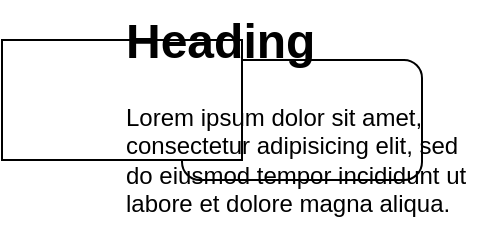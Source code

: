 <mxfile version="24.4.8" type="github">
  <diagram name="第 1 页" id="_S51lfxe9kVxv10aLtkj">
    <mxGraphModel dx="1242" dy="857" grid="1" gridSize="10" guides="1" tooltips="1" connect="1" arrows="1" fold="1" page="1" pageScale="1" pageWidth="827" pageHeight="1169" math="0" shadow="0">
      <root>
        <mxCell id="0" />
        <mxCell id="1" parent="0" />
        <mxCell id="a5cQ8DcHNQKDExkN12qw-1" value="" style="rounded=1;whiteSpace=wrap;html=1;" parent="1" vertex="1">
          <mxGeometry x="350" y="110" width="120" height="60" as="geometry" />
        </mxCell>
        <mxCell id="a5cQ8DcHNQKDExkN12qw-2" value="" style="rounded=0;whiteSpace=wrap;html=1;" parent="1" vertex="1">
          <mxGeometry x="260" y="100" width="120" height="60" as="geometry" />
        </mxCell>
        <mxCell id="Ai4gNluLSoexJlq6Bijf-1" value="&lt;h1 style=&quot;margin-top: 0px;&quot;&gt;Heading&lt;/h1&gt;&lt;p&gt;Lorem ipsum dolor sit amet, consectetur adipisicing elit, sed do eiusmod tempor incididunt ut labore et dolore magna aliqua.&lt;/p&gt;" style="text;html=1;whiteSpace=wrap;overflow=hidden;rounded=0;" vertex="1" parent="1">
          <mxGeometry x="320" y="80" width="180" height="120" as="geometry" />
        </mxCell>
      </root>
    </mxGraphModel>
  </diagram>
</mxfile>
